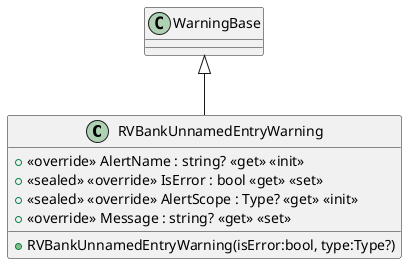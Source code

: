 @startuml
class RVBankUnnamedEntryWarning {
    + RVBankUnnamedEntryWarning(isError:bool, type:Type?)
    + <<override>> AlertName : string? <<get>> <<init>>
    + <<sealed>> <<override>> IsError : bool <<get>> <<set>>
    + <<sealed>> <<override>> AlertScope : Type? <<get>> <<init>>
    + <<override>> Message : string? <<get>> <<set>>
}
WarningBase <|-- RVBankUnnamedEntryWarning
@enduml
